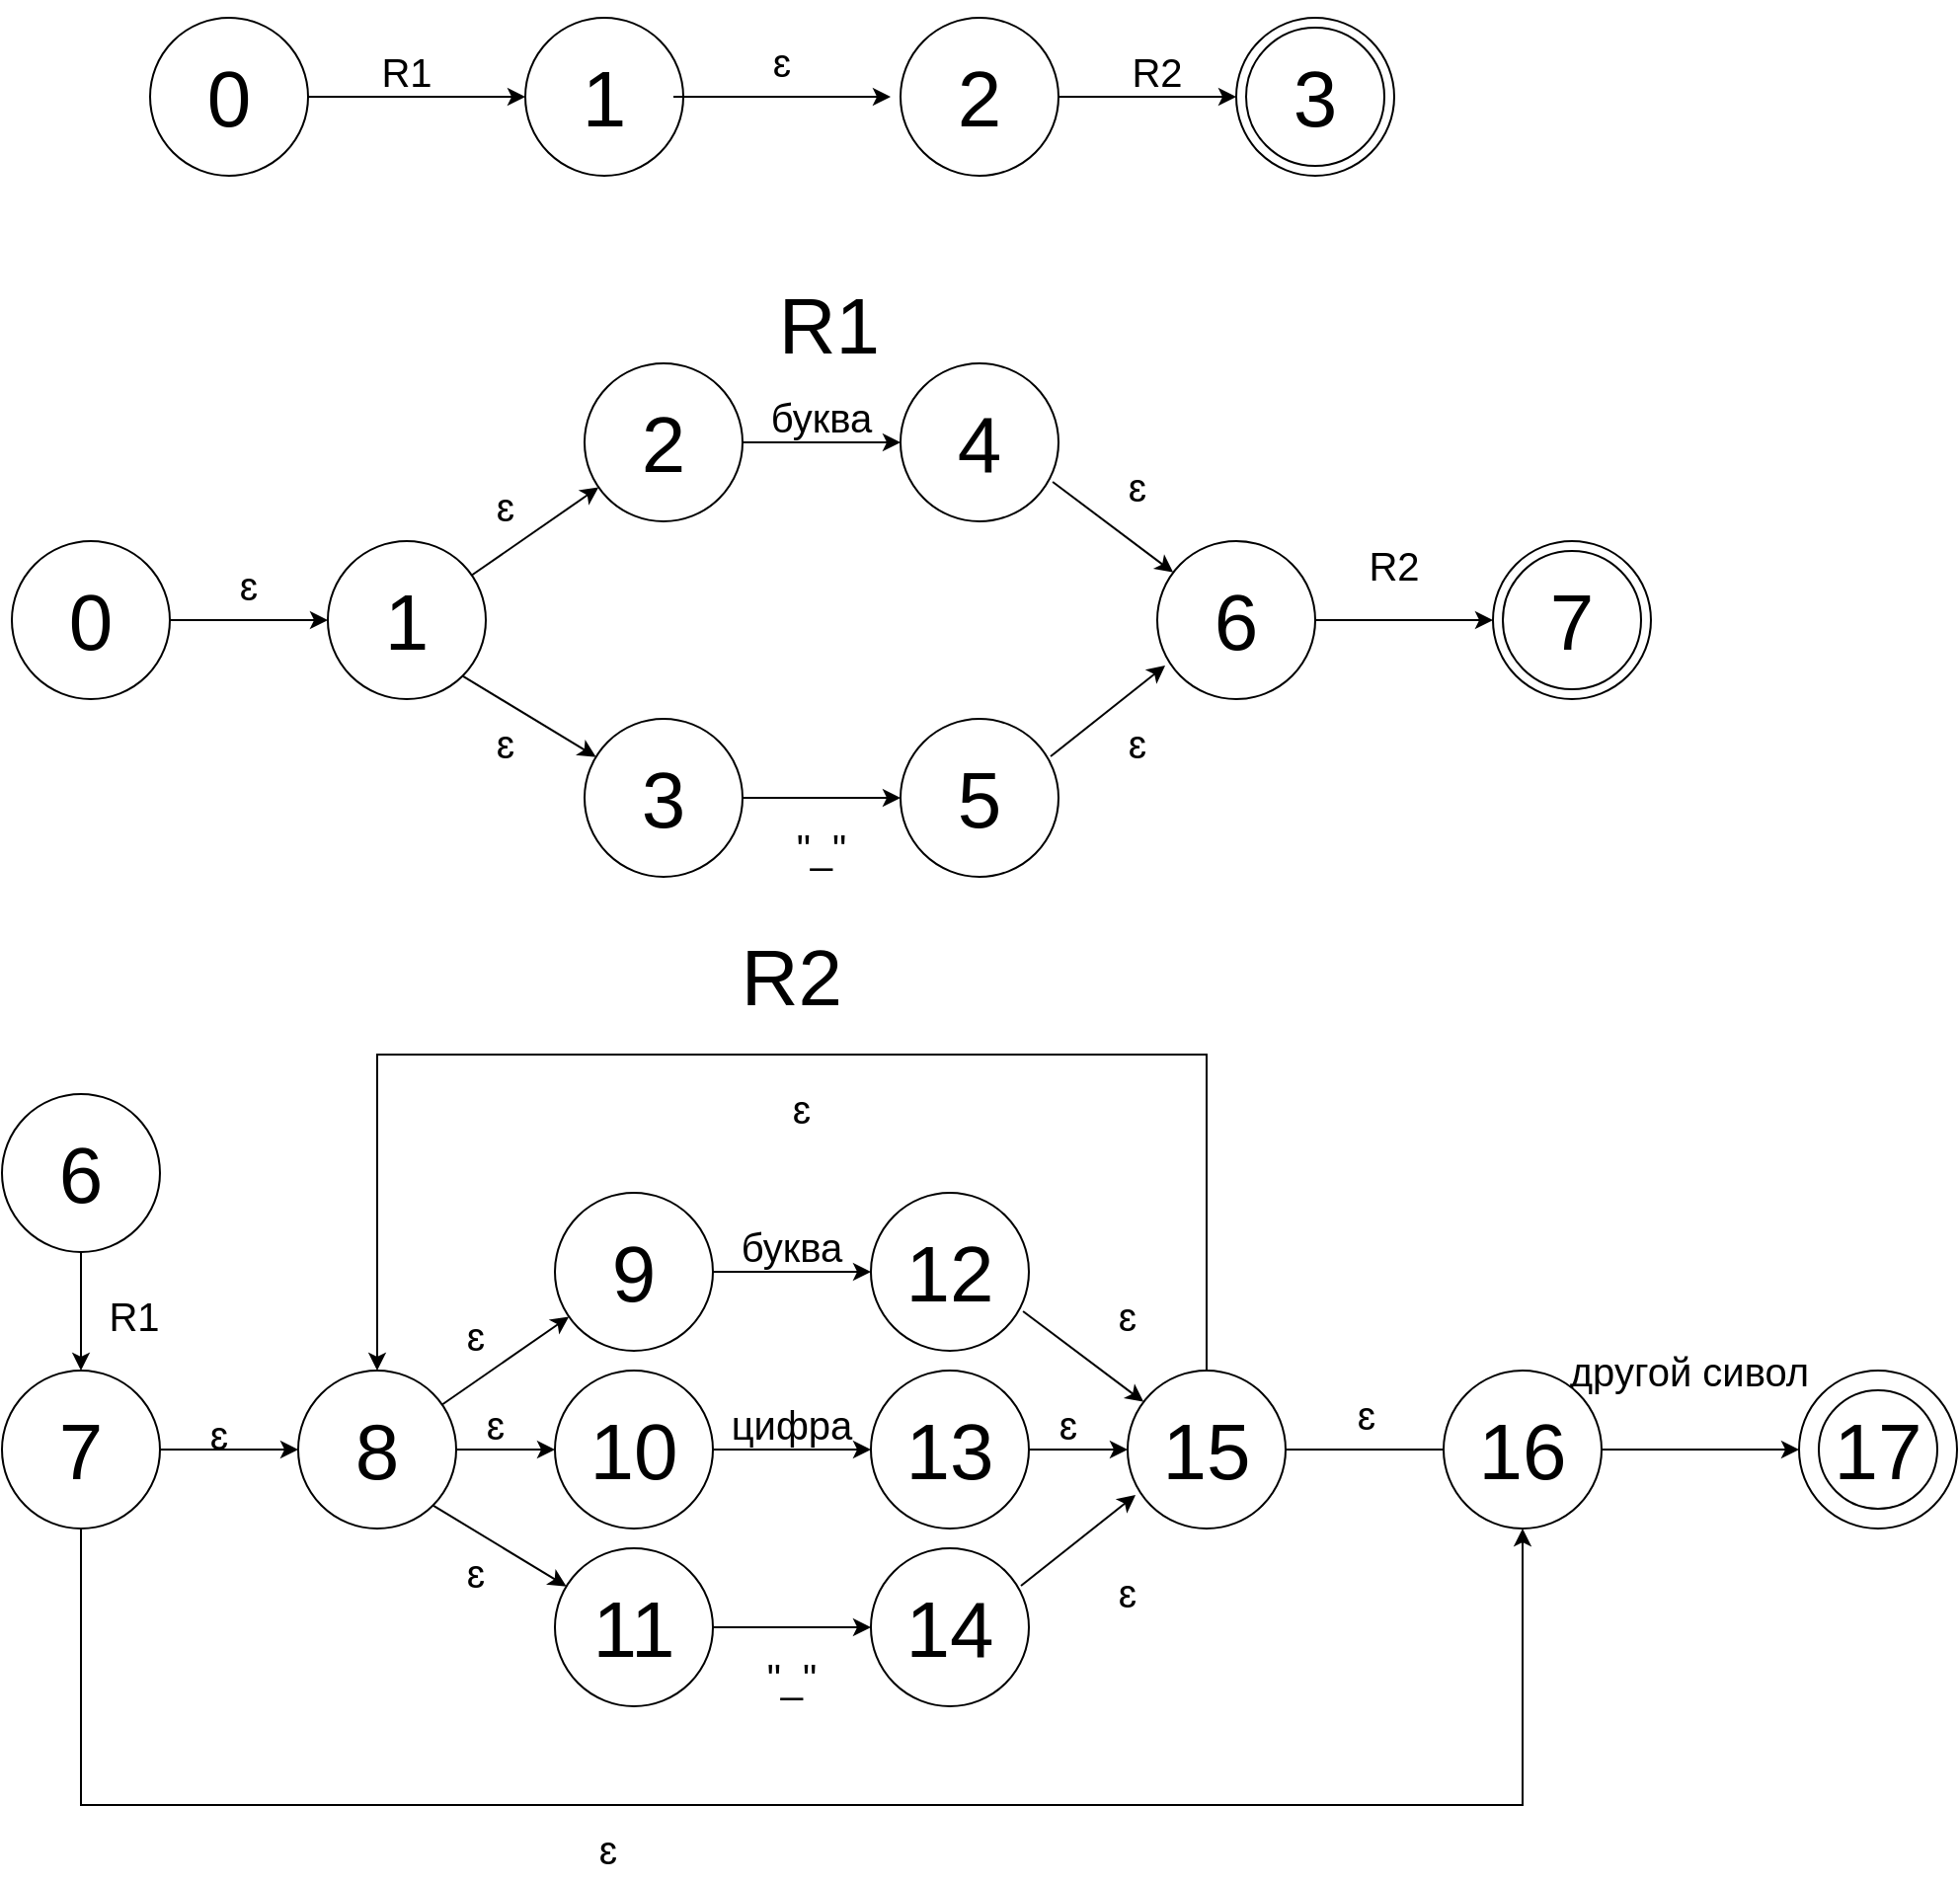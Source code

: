 <mxfile version="18.0.6" type="device"><diagram id="KgT0N1qcPu_V04SN5gNL" name="Страница 1"><mxGraphModel dx="2582" dy="1322" grid="1" gridSize="10" guides="1" tooltips="1" connect="1" arrows="1" fold="1" page="1" pageScale="1" pageWidth="827" pageHeight="1169" math="0" shadow="0"><root><mxCell id="0"/><mxCell id="1" parent="0"/><mxCell id="k6dQH78wEECNO75B4QdM-12" value="&lt;font style=&quot;font-size: 20px;&quot;&gt;ɛ&lt;/font&gt;" style="text;html=1;strokeColor=none;fillColor=none;align=center;verticalAlign=middle;whiteSpace=wrap;rounded=0;fontSize=40;" vertex="1" parent="1"><mxGeometry x="360" y="390" width="60" height="30" as="geometry"/></mxCell><mxCell id="k6dQH78wEECNO75B4QdM-13" value="0" style="ellipse;whiteSpace=wrap;html=1;aspect=fixed;hachureGap=4;fontSize=40;" vertex="1" parent="1"><mxGeometry x="70" y="390" width="80" height="80" as="geometry"/></mxCell><mxCell id="k6dQH78wEECNO75B4QdM-14" value="2" style="ellipse;whiteSpace=wrap;html=1;aspect=fixed;hachureGap=4;fontSize=40;" vertex="1" parent="1"><mxGeometry x="450" y="390" width="80" height="80" as="geometry"/></mxCell><mxCell id="k6dQH78wEECNO75B4QdM-15" value="F" style="ellipse;whiteSpace=wrap;html=1;aspect=fixed;hachureGap=4;" vertex="1" parent="1"><mxGeometry x="620" y="390" width="80" height="80" as="geometry"/></mxCell><mxCell id="k6dQH78wEECNO75B4QdM-16" value="3" style="ellipse;whiteSpace=wrap;html=1;aspect=fixed;hachureGap=4;fontSize=40;" vertex="1" parent="1"><mxGeometry x="625" y="395" width="70" height="70" as="geometry"/></mxCell><mxCell id="k6dQH78wEECNO75B4QdM-17" value="1" style="ellipse;whiteSpace=wrap;html=1;aspect=fixed;hachureGap=4;fontSize=40;" vertex="1" parent="1"><mxGeometry x="260" y="390" width="80" height="80" as="geometry"/></mxCell><mxCell id="k6dQH78wEECNO75B4QdM-18" style="edgeStyle=orthogonalEdgeStyle;rounded=0;orthogonalLoop=1;jettySize=auto;html=1;fontSize=40;" edge="1" parent="1" source="k6dQH78wEECNO75B4QdM-13" target="k6dQH78wEECNO75B4QdM-17"><mxGeometry relative="1" as="geometry"><mxPoint x="280" y="220" as="sourcePoint"/><mxPoint x="360" y="220" as="targetPoint"/><Array as="points"><mxPoint x="260" y="440"/><mxPoint x="260" y="440"/></Array></mxGeometry></mxCell><mxCell id="k6dQH78wEECNO75B4QdM-19" style="edgeStyle=orthogonalEdgeStyle;rounded=0;orthogonalLoop=1;jettySize=auto;html=1;fontSize=40;" edge="1" parent="1"><mxGeometry relative="1" as="geometry"><mxPoint x="335" y="430" as="sourcePoint"/><mxPoint x="445" y="430" as="targetPoint"/><Array as="points"><mxPoint x="445" y="430"/></Array></mxGeometry></mxCell><mxCell id="k6dQH78wEECNO75B4QdM-20" value="&lt;span style=&quot;font-size: 20px;&quot;&gt;R1&lt;/span&gt;&lt;span style=&quot;color: rgba(0, 0, 0, 0); font-family: monospace; font-size: 0px; text-align: start;&quot;&gt;%3CmxGraphModel%3E%3Croot%3E%3CmxCell%20id%3D%220%22%2F%3E%3CmxCell%20id%3D%221%22%20parent%3D%220%22%2F%3E%3CmxCell%20id%3D%222%22%20value%3D%22%26lt%3Bfont%20style%3D%26quot%3Bfont-size%3A%2020px%3B%26quot%3B%26gt%3B%C9%9B%26lt%3B%2Ffont%26gt%3B%22%20style%3D%22text%3Bhtml%3D1%3BstrokeColor%3Dnone%3BfillColor%3Dnone%3Balign%3Dcenter%3BverticalAlign%3Dmiddle%3BwhiteSpace%3Dwrap%3Brounded%3D0%3BfontSize%3D40%3B%22%20vertex%3D%221%22%20parent%3D%221%22%3E%3CmxGeometry%20x%3D%2260%22%20y%3D%22240%22%20width%3D%2260%22%20height%3D%2230%22%20as%3D%22geometry%22%2F%3E%3C%2FmxCell%3E%3C%2Froot%3E%3C%2FmxGraphModel%3E&lt;/span&gt;&lt;span style=&quot;color: rgba(0, 0, 0, 0); font-family: monospace; font-size: 0px; text-align: start;&quot;&gt;%3CmxGraphModel%3E%3Croot%3E%3CmxCell%20id%3D%220%22%2F%3E%3CmxCell%20id%3D%221%22%20parent%3D%220%22%2F%3E%3CmxCell%20id%3D%222%22%20value%3D%22%26lt%3Bfont%20style%3D%26quot%3Bfont-size%3A%2020px%3B%26quot%3B%26gt%3B%C9%9B%26lt%3B%2Ffont%26gt%3B%22%20style%3D%22text%3Bhtml%3D1%3BstrokeColor%3Dnone%3BfillColor%3Dnone%3Balign%3Dcenter%3BverticalAlign%3Dmiddle%3BwhiteSpace%3Dwrap%3Brounded%3D0%3BfontSize%3D40%3B%22%20vertex%3D%221%22%20parent%3D%221%22%3E%3CmxGeometry%20x%3D%2260%22%20y%3D%22240%22%20width%3D%2260%22%20height%3D%2230%22%20as%3D%22geometry%22%2F%3E%3C%2FmxCell%3E%3C%2Froot%3E%3C%2FmxGraphModel%3E&lt;/span&gt;" style="text;html=1;strokeColor=none;fillColor=none;align=center;verticalAlign=middle;whiteSpace=wrap;rounded=0;fontSize=40;" vertex="1" parent="1"><mxGeometry x="170" y="395" width="60" height="30" as="geometry"/></mxCell><mxCell id="k6dQH78wEECNO75B4QdM-21" value="&lt;span style=&quot;font-size: 20px;&quot;&gt;R2&lt;/span&gt;" style="text;html=1;strokeColor=none;fillColor=none;align=center;verticalAlign=middle;whiteSpace=wrap;rounded=0;fontSize=40;" vertex="1" parent="1"><mxGeometry x="550" y="395" width="60" height="30" as="geometry"/></mxCell><mxCell id="k6dQH78wEECNO75B4QdM-22" style="edgeStyle=orthogonalEdgeStyle;rounded=0;orthogonalLoop=1;jettySize=auto;html=1;fontSize=40;exitX=1;exitY=0.5;exitDx=0;exitDy=0;entryX=0;entryY=0.5;entryDx=0;entryDy=0;" edge="1" parent="1" source="k6dQH78wEECNO75B4QdM-14" target="k6dQH78wEECNO75B4QdM-15"><mxGeometry relative="1" as="geometry"><mxPoint x="345" y="440" as="sourcePoint"/><mxPoint x="455" y="440" as="targetPoint"/><Array as="points"><mxPoint x="570" y="430"/><mxPoint x="570" y="430"/></Array></mxGeometry></mxCell><mxCell id="k6dQH78wEECNO75B4QdM-24" value="&lt;font style=&quot;font-size: 40px;&quot;&gt;1&lt;/font&gt;" style="ellipse;whiteSpace=wrap;html=1;aspect=fixed;" vertex="1" parent="1"><mxGeometry x="160" y="655" width="80" height="80" as="geometry"/></mxCell><mxCell id="k6dQH78wEECNO75B4QdM-25" style="edgeStyle=orthogonalEdgeStyle;rounded=0;orthogonalLoop=1;jettySize=auto;html=1;fontSize=40;" edge="1" parent="1" source="k6dQH78wEECNO75B4QdM-26" target="k6dQH78wEECNO75B4QdM-30"><mxGeometry relative="1" as="geometry"/></mxCell><mxCell id="k6dQH78wEECNO75B4QdM-26" value="&lt;font style=&quot;font-size: 40px;&quot;&gt;3&lt;/font&gt;" style="ellipse;whiteSpace=wrap;html=1;aspect=fixed;" vertex="1" parent="1"><mxGeometry x="290" y="745" width="80" height="80" as="geometry"/></mxCell><mxCell id="k6dQH78wEECNO75B4QdM-27" style="edgeStyle=orthogonalEdgeStyle;rounded=0;orthogonalLoop=1;jettySize=auto;html=1;fontSize=40;" edge="1" parent="1" source="k6dQH78wEECNO75B4QdM-28" target="k6dQH78wEECNO75B4QdM-29"><mxGeometry relative="1" as="geometry"/></mxCell><mxCell id="k6dQH78wEECNO75B4QdM-28" value="&lt;font style=&quot;font-size: 40px;&quot;&gt;2&lt;/font&gt;" style="ellipse;whiteSpace=wrap;html=1;aspect=fixed;" vertex="1" parent="1"><mxGeometry x="290" y="565" width="80" height="80" as="geometry"/></mxCell><mxCell id="k6dQH78wEECNO75B4QdM-29" value="&lt;font style=&quot;font-size: 40px;&quot;&gt;4&lt;/font&gt;" style="ellipse;whiteSpace=wrap;html=1;aspect=fixed;" vertex="1" parent="1"><mxGeometry x="450" y="565" width="80" height="80" as="geometry"/></mxCell><mxCell id="k6dQH78wEECNO75B4QdM-30" value="&lt;font style=&quot;font-size: 40px;&quot;&gt;5&lt;/font&gt;" style="ellipse;whiteSpace=wrap;html=1;aspect=fixed;" vertex="1" parent="1"><mxGeometry x="450" y="745" width="80" height="80" as="geometry"/></mxCell><mxCell id="k6dQH78wEECNO75B4QdM-31" value="" style="endArrow=classic;html=1;rounded=0;fontSize=40;" edge="1" parent="1" source="k6dQH78wEECNO75B4QdM-24" target="k6dQH78wEECNO75B4QdM-28"><mxGeometry width="50" height="50" relative="1" as="geometry"><mxPoint x="230" y="675" as="sourcePoint"/><mxPoint x="280" y="625" as="targetPoint"/></mxGeometry></mxCell><mxCell id="k6dQH78wEECNO75B4QdM-32" value="" style="endArrow=classic;html=1;rounded=0;fontSize=40;exitX=1;exitY=1;exitDx=0;exitDy=0;" edge="1" parent="1" source="k6dQH78wEECNO75B4QdM-24" target="k6dQH78wEECNO75B4QdM-26"><mxGeometry width="50" height="50" relative="1" as="geometry"><mxPoint x="242.912" y="682.267" as="sourcePoint"/><mxPoint x="307.112" y="637.768" as="targetPoint"/></mxGeometry></mxCell><mxCell id="k6dQH78wEECNO75B4QdM-33" value="&lt;font style=&quot;font-size: 20px;&quot;&gt;буква&lt;/font&gt;" style="text;html=1;strokeColor=none;fillColor=none;align=center;verticalAlign=middle;whiteSpace=wrap;rounded=0;fontSize=40;" vertex="1" parent="1"><mxGeometry x="340" y="575" width="140" height="20" as="geometry"/></mxCell><mxCell id="k6dQH78wEECNO75B4QdM-34" value="&quot;_&quot;" style="text;html=1;strokeColor=none;fillColor=none;align=center;verticalAlign=middle;whiteSpace=wrap;rounded=0;fontSize=20;" vertex="1" parent="1"><mxGeometry x="350" y="795" width="120" height="30" as="geometry"/></mxCell><mxCell id="k6dQH78wEECNO75B4QdM-35" style="edgeStyle=orthogonalEdgeStyle;rounded=0;orthogonalLoop=1;jettySize=auto;html=1;fontSize=40;" edge="1" parent="1" source="k6dQH78wEECNO75B4QdM-36" target="k6dQH78wEECNO75B4QdM-24"><mxGeometry relative="1" as="geometry"/></mxCell><mxCell id="k6dQH78wEECNO75B4QdM-36" value="&lt;font style=&quot;font-size: 40px;&quot;&gt;0&lt;/font&gt;" style="ellipse;whiteSpace=wrap;html=1;aspect=fixed;" vertex="1" parent="1"><mxGeometry y="655" width="80" height="80" as="geometry"/></mxCell><mxCell id="k6dQH78wEECNO75B4QdM-37" value="&lt;font style=&quot;font-size: 20px;&quot;&gt;ɛ&lt;/font&gt;" style="text;html=1;strokeColor=none;fillColor=none;align=center;verticalAlign=middle;whiteSpace=wrap;rounded=0;fontSize=40;" vertex="1" parent="1"><mxGeometry x="220" y="615" width="60" height="30" as="geometry"/></mxCell><mxCell id="k6dQH78wEECNO75B4QdM-38" value="&lt;font style=&quot;font-size: 20px;&quot;&gt;ɛ&lt;/font&gt;" style="text;html=1;strokeColor=none;fillColor=none;align=center;verticalAlign=middle;whiteSpace=wrap;rounded=0;fontSize=40;" vertex="1" parent="1"><mxGeometry x="220" y="735" width="60" height="30" as="geometry"/></mxCell><mxCell id="k6dQH78wEECNO75B4QdM-39" value="&lt;font style=&quot;font-size: 20px;&quot;&gt;ɛ&lt;/font&gt;" style="text;html=1;strokeColor=none;fillColor=none;align=center;verticalAlign=middle;whiteSpace=wrap;rounded=0;fontSize=40;" vertex="1" parent="1"><mxGeometry x="90" y="655" width="60" height="30" as="geometry"/></mxCell><mxCell id="k6dQH78wEECNO75B4QdM-40" value="&lt;font style=&quot;font-size: 40px;&quot;&gt;6&lt;/font&gt;" style="ellipse;whiteSpace=wrap;html=1;aspect=fixed;" vertex="1" parent="1"><mxGeometry x="580" y="655" width="80" height="80" as="geometry"/></mxCell><mxCell id="k6dQH78wEECNO75B4QdM-41" value="" style="endArrow=classic;html=1;rounded=0;fontSize=40;exitX=0.963;exitY=0.75;exitDx=0;exitDy=0;exitPerimeter=0;" edge="1" parent="1" source="k6dQH78wEECNO75B4QdM-29" target="k6dQH78wEECNO75B4QdM-40"><mxGeometry width="50" height="50" relative="1" as="geometry"><mxPoint x="242.912" y="682.267" as="sourcePoint"/><mxPoint x="307.112" y="637.768" as="targetPoint"/></mxGeometry></mxCell><mxCell id="k6dQH78wEECNO75B4QdM-42" value="" style="endArrow=classic;html=1;rounded=0;fontSize=40;exitX=0.95;exitY=0.238;exitDx=0;exitDy=0;exitPerimeter=0;entryX=0.05;entryY=0.788;entryDx=0;entryDy=0;entryPerimeter=0;" edge="1" parent="1" source="k6dQH78wEECNO75B4QdM-30" target="k6dQH78wEECNO75B4QdM-40"><mxGeometry width="50" height="50" relative="1" as="geometry"><mxPoint x="537.04" y="635" as="sourcePoint"/><mxPoint x="598.167" y="680.779" as="targetPoint"/></mxGeometry></mxCell><mxCell id="k6dQH78wEECNO75B4QdM-43" value="&lt;font style=&quot;font-size: 20px;&quot;&gt;ɛ&lt;/font&gt;" style="text;html=1;strokeColor=none;fillColor=none;align=center;verticalAlign=middle;whiteSpace=wrap;rounded=0;fontSize=40;" vertex="1" parent="1"><mxGeometry x="540" y="605" width="60" height="30" as="geometry"/></mxCell><mxCell id="k6dQH78wEECNO75B4QdM-44" value="&lt;font style=&quot;font-size: 20px;&quot;&gt;ɛ&lt;/font&gt;" style="text;html=1;strokeColor=none;fillColor=none;align=center;verticalAlign=middle;whiteSpace=wrap;rounded=0;fontSize=40;" vertex="1" parent="1"><mxGeometry x="540" y="735" width="60" height="30" as="geometry"/></mxCell><mxCell id="k6dQH78wEECNO75B4QdM-45" value="e" style="ellipse;whiteSpace=wrap;html=1;aspect=fixed;hachureGap=4;" vertex="1" parent="1"><mxGeometry x="750" y="655" width="80" height="80" as="geometry"/></mxCell><mxCell id="k6dQH78wEECNO75B4QdM-47" value="7" style="ellipse;whiteSpace=wrap;html=1;aspect=fixed;hachureGap=4;fontSize=40;" vertex="1" parent="1"><mxGeometry x="755" y="660" width="70" height="70" as="geometry"/></mxCell><mxCell id="k6dQH78wEECNO75B4QdM-48" value="&lt;span style=&quot;font-size: 20px;&quot;&gt;R2&lt;/span&gt;" style="text;html=1;strokeColor=none;fillColor=none;align=center;verticalAlign=middle;whiteSpace=wrap;rounded=0;fontSize=40;" vertex="1" parent="1"><mxGeometry x="670" y="645" width="60" height="30" as="geometry"/></mxCell><mxCell id="k6dQH78wEECNO75B4QdM-49" value="" style="endArrow=classic;html=1;rounded=0;fontSize=40;exitX=1;exitY=0.5;exitDx=0;exitDy=0;entryX=0;entryY=0.5;entryDx=0;entryDy=0;" edge="1" parent="1" source="k6dQH78wEECNO75B4QdM-40" target="k6dQH78wEECNO75B4QdM-45"><mxGeometry width="50" height="50" relative="1" as="geometry"><mxPoint x="537.04" y="635" as="sourcePoint"/><mxPoint x="598.104" y="680.862" as="targetPoint"/></mxGeometry></mxCell><mxCell id="k6dQH78wEECNO75B4QdM-50" style="edgeStyle=orthogonalEdgeStyle;rounded=0;orthogonalLoop=1;jettySize=auto;html=1;fontSize=20;" edge="1" parent="1" source="k6dQH78wEECNO75B4QdM-52"><mxGeometry relative="1" as="geometry"><mxPoint x="145" y="1115.0" as="targetPoint"/></mxGeometry></mxCell><mxCell id="k6dQH78wEECNO75B4QdM-51" style="edgeStyle=orthogonalEdgeStyle;rounded=0;orthogonalLoop=1;jettySize=auto;html=1;entryX=0.5;entryY=1;entryDx=0;entryDy=0;fontSize=40;" edge="1" parent="1" source="k6dQH78wEECNO75B4QdM-52" target="k6dQH78wEECNO75B4QdM-87"><mxGeometry relative="1" as="geometry"><Array as="points"><mxPoint x="35" y="1295"/><mxPoint x="765" y="1295"/></Array></mxGeometry></mxCell><mxCell id="k6dQH78wEECNO75B4QdM-52" value="&lt;font style=&quot;font-size: 40px;&quot;&gt;7&lt;/font&gt;" style="ellipse;whiteSpace=wrap;html=1;aspect=fixed;" vertex="1" parent="1"><mxGeometry x="-5" y="1075" width="80" height="80" as="geometry"/></mxCell><mxCell id="k6dQH78wEECNO75B4QdM-53" style="edgeStyle=orthogonalEdgeStyle;rounded=0;orthogonalLoop=1;jettySize=auto;html=1;fontSize=20;" edge="1" parent="1" source="k6dQH78wEECNO75B4QdM-54" target="k6dQH78wEECNO75B4QdM-76"><mxGeometry relative="1" as="geometry"/></mxCell><mxCell id="k6dQH78wEECNO75B4QdM-54" value="&lt;font style=&quot;font-size: 40px;&quot;&gt;8&lt;/font&gt;" style="ellipse;whiteSpace=wrap;html=1;aspect=fixed;" vertex="1" parent="1"><mxGeometry x="145" y="1075" width="80" height="80" as="geometry"/></mxCell><mxCell id="k6dQH78wEECNO75B4QdM-55" style="edgeStyle=orthogonalEdgeStyle;rounded=0;orthogonalLoop=1;jettySize=auto;html=1;fontSize=40;" edge="1" parent="1" source="k6dQH78wEECNO75B4QdM-56" target="k6dQH78wEECNO75B4QdM-60"><mxGeometry relative="1" as="geometry"/></mxCell><mxCell id="k6dQH78wEECNO75B4QdM-56" value="&lt;font style=&quot;font-size: 40px;&quot;&gt;11&lt;/font&gt;" style="ellipse;whiteSpace=wrap;html=1;aspect=fixed;" vertex="1" parent="1"><mxGeometry x="275" y="1165" width="80" height="80" as="geometry"/></mxCell><mxCell id="k6dQH78wEECNO75B4QdM-57" style="edgeStyle=orthogonalEdgeStyle;rounded=0;orthogonalLoop=1;jettySize=auto;html=1;fontSize=40;" edge="1" parent="1" source="k6dQH78wEECNO75B4QdM-58" target="k6dQH78wEECNO75B4QdM-59"><mxGeometry relative="1" as="geometry"/></mxCell><mxCell id="k6dQH78wEECNO75B4QdM-58" value="&lt;font style=&quot;font-size: 40px;&quot;&gt;9&lt;/font&gt;" style="ellipse;whiteSpace=wrap;html=1;aspect=fixed;" vertex="1" parent="1"><mxGeometry x="275" y="985" width="80" height="80" as="geometry"/></mxCell><mxCell id="k6dQH78wEECNO75B4QdM-59" value="&lt;font style=&quot;font-size: 40px;&quot;&gt;12&lt;/font&gt;" style="ellipse;whiteSpace=wrap;html=1;aspect=fixed;" vertex="1" parent="1"><mxGeometry x="435" y="985" width="80" height="80" as="geometry"/></mxCell><mxCell id="k6dQH78wEECNO75B4QdM-60" value="&lt;font style=&quot;font-size: 40px;&quot;&gt;14&lt;/font&gt;" style="ellipse;whiteSpace=wrap;html=1;aspect=fixed;" vertex="1" parent="1"><mxGeometry x="435" y="1165" width="80" height="80" as="geometry"/></mxCell><mxCell id="k6dQH78wEECNO75B4QdM-61" value="" style="endArrow=classic;html=1;rounded=0;fontSize=40;" edge="1" parent="1" target="k6dQH78wEECNO75B4QdM-58"><mxGeometry width="50" height="50" relative="1" as="geometry"><mxPoint x="217.912" y="1092.267" as="sourcePoint"/><mxPoint x="265" y="1045" as="targetPoint"/></mxGeometry></mxCell><mxCell id="k6dQH78wEECNO75B4QdM-62" value="" style="endArrow=classic;html=1;rounded=0;fontSize=40;exitX=1;exitY=1;exitDx=0;exitDy=0;" edge="1" parent="1" target="k6dQH78wEECNO75B4QdM-56"><mxGeometry width="50" height="50" relative="1" as="geometry"><mxPoint x="213.284" y="1143.284" as="sourcePoint"/><mxPoint x="292.112" y="1057.768" as="targetPoint"/></mxGeometry></mxCell><mxCell id="k6dQH78wEECNO75B4QdM-63" value="&lt;font style=&quot;font-size: 20px;&quot;&gt;буква&lt;/font&gt;" style="text;html=1;strokeColor=none;fillColor=none;align=center;verticalAlign=middle;whiteSpace=wrap;rounded=0;fontSize=40;" vertex="1" parent="1"><mxGeometry x="325" y="995" width="140" height="20" as="geometry"/></mxCell><mxCell id="k6dQH78wEECNO75B4QdM-64" value="&quot;_&quot;" style="text;html=1;strokeColor=none;fillColor=none;align=center;verticalAlign=middle;whiteSpace=wrap;rounded=0;fontSize=20;" vertex="1" parent="1"><mxGeometry x="335" y="1215" width="120" height="30" as="geometry"/></mxCell><mxCell id="k6dQH78wEECNO75B4QdM-65" value="&lt;font style=&quot;font-size: 20px;&quot;&gt;ɛ&lt;/font&gt;" style="text;html=1;strokeColor=none;fillColor=none;align=center;verticalAlign=middle;whiteSpace=wrap;rounded=0;fontSize=40;" vertex="1" parent="1"><mxGeometry x="205" y="1035" width="60" height="30" as="geometry"/></mxCell><mxCell id="k6dQH78wEECNO75B4QdM-66" value="&lt;font style=&quot;font-size: 20px;&quot;&gt;ɛ&lt;/font&gt;" style="text;html=1;strokeColor=none;fillColor=none;align=center;verticalAlign=middle;whiteSpace=wrap;rounded=0;fontSize=40;" vertex="1" parent="1"><mxGeometry x="205" y="1155" width="60" height="30" as="geometry"/></mxCell><mxCell id="k6dQH78wEECNO75B4QdM-67" style="edgeStyle=orthogonalEdgeStyle;rounded=0;orthogonalLoop=1;jettySize=auto;html=1;fontSize=40;entryX=0;entryY=0.5;entryDx=0;entryDy=0;startArrow=none;" edge="1" parent="1" source="k6dQH78wEECNO75B4QdM-87" target="k6dQH78wEECNO75B4QdM-82"><mxGeometry relative="1" as="geometry"><mxPoint x="725" y="1115" as="targetPoint"/></mxGeometry></mxCell><mxCell id="k6dQH78wEECNO75B4QdM-68" style="edgeStyle=orthogonalEdgeStyle;rounded=0;orthogonalLoop=1;jettySize=auto;html=1;fontSize=40;" edge="1" parent="1" source="k6dQH78wEECNO75B4QdM-69" target="k6dQH78wEECNO75B4QdM-54"><mxGeometry relative="1" as="geometry"><Array as="points"><mxPoint x="605" y="915"/><mxPoint x="185" y="915"/></Array></mxGeometry></mxCell><mxCell id="k6dQH78wEECNO75B4QdM-69" value="&lt;font style=&quot;font-size: 40px;&quot;&gt;15&lt;/font&gt;" style="ellipse;whiteSpace=wrap;html=1;aspect=fixed;" vertex="1" parent="1"><mxGeometry x="565" y="1075" width="80" height="80" as="geometry"/></mxCell><mxCell id="k6dQH78wEECNO75B4QdM-70" value="" style="endArrow=classic;html=1;rounded=0;fontSize=40;exitX=0.963;exitY=0.75;exitDx=0;exitDy=0;exitPerimeter=0;" edge="1" parent="1" source="k6dQH78wEECNO75B4QdM-59" target="k6dQH78wEECNO75B4QdM-69"><mxGeometry width="50" height="50" relative="1" as="geometry"><mxPoint x="227.912" y="1102.267" as="sourcePoint"/><mxPoint x="292.112" y="1057.768" as="targetPoint"/></mxGeometry></mxCell><mxCell id="k6dQH78wEECNO75B4QdM-71" value="" style="endArrow=classic;html=1;rounded=0;fontSize=40;exitX=0.95;exitY=0.238;exitDx=0;exitDy=0;exitPerimeter=0;entryX=0.05;entryY=0.788;entryDx=0;entryDy=0;entryPerimeter=0;" edge="1" parent="1" source="k6dQH78wEECNO75B4QdM-60" target="k6dQH78wEECNO75B4QdM-69"><mxGeometry width="50" height="50" relative="1" as="geometry"><mxPoint x="522.04" y="1055" as="sourcePoint"/><mxPoint x="583.167" y="1100.779" as="targetPoint"/></mxGeometry></mxCell><mxCell id="k6dQH78wEECNO75B4QdM-72" value="&lt;font style=&quot;font-size: 20px;&quot;&gt;ɛ&lt;/font&gt;" style="text;html=1;strokeColor=none;fillColor=none;align=center;verticalAlign=middle;whiteSpace=wrap;rounded=0;fontSize=40;" vertex="1" parent="1"><mxGeometry x="75" y="1085" width="60" height="30" as="geometry"/></mxCell><mxCell id="k6dQH78wEECNO75B4QdM-73" value="&lt;font style=&quot;font-size: 20px;&quot;&gt;ɛ&lt;/font&gt;" style="text;html=1;strokeColor=none;fillColor=none;align=center;verticalAlign=middle;whiteSpace=wrap;rounded=0;fontSize=40;" vertex="1" parent="1"><mxGeometry x="535" y="1025" width="60" height="30" as="geometry"/></mxCell><mxCell id="k6dQH78wEECNO75B4QdM-74" value="&lt;font style=&quot;font-size: 20px;&quot;&gt;ɛ&lt;/font&gt;" style="text;html=1;strokeColor=none;fillColor=none;align=center;verticalAlign=middle;whiteSpace=wrap;rounded=0;fontSize=40;" vertex="1" parent="1"><mxGeometry x="535" y="1165" width="60" height="30" as="geometry"/></mxCell><mxCell id="k6dQH78wEECNO75B4QdM-75" style="edgeStyle=orthogonalEdgeStyle;rounded=0;orthogonalLoop=1;jettySize=auto;html=1;fontSize=20;" edge="1" parent="1" source="k6dQH78wEECNO75B4QdM-76" target="k6dQH78wEECNO75B4QdM-78"><mxGeometry relative="1" as="geometry"/></mxCell><mxCell id="k6dQH78wEECNO75B4QdM-76" value="&lt;font style=&quot;font-size: 40px;&quot;&gt;10&lt;/font&gt;" style="ellipse;whiteSpace=wrap;html=1;aspect=fixed;" vertex="1" parent="1"><mxGeometry x="275" y="1075" width="80" height="80" as="geometry"/></mxCell><mxCell id="k6dQH78wEECNO75B4QdM-77" style="edgeStyle=orthogonalEdgeStyle;rounded=0;orthogonalLoop=1;jettySize=auto;html=1;fontSize=20;" edge="1" parent="1" source="k6dQH78wEECNO75B4QdM-78" target="k6dQH78wEECNO75B4QdM-69"><mxGeometry relative="1" as="geometry"/></mxCell><mxCell id="k6dQH78wEECNO75B4QdM-78" value="&lt;font style=&quot;font-size: 40px;&quot;&gt;13&lt;/font&gt;" style="ellipse;whiteSpace=wrap;html=1;aspect=fixed;" vertex="1" parent="1"><mxGeometry x="435" y="1075" width="80" height="80" as="geometry"/></mxCell><mxCell id="k6dQH78wEECNO75B4QdM-79" value="&lt;font style=&quot;font-size: 20px;&quot;&gt;ɛ&lt;/font&gt;" style="text;html=1;strokeColor=none;fillColor=none;align=center;verticalAlign=middle;whiteSpace=wrap;rounded=0;fontSize=40;" vertex="1" parent="1"><mxGeometry x="505" y="1080" width="60" height="30" as="geometry"/></mxCell><mxCell id="k6dQH78wEECNO75B4QdM-80" value="&lt;font style=&quot;font-size: 20px;&quot;&gt;ɛ&lt;/font&gt;" style="text;html=1;strokeColor=none;fillColor=none;align=center;verticalAlign=middle;whiteSpace=wrap;rounded=0;fontSize=40;" vertex="1" parent="1"><mxGeometry x="215" y="1080" width="60" height="30" as="geometry"/></mxCell><mxCell id="k6dQH78wEECNO75B4QdM-81" value="&lt;font style=&quot;font-size: 20px;&quot;&gt;цифра&lt;/font&gt;" style="text;html=1;strokeColor=none;fillColor=none;align=center;verticalAlign=middle;whiteSpace=wrap;rounded=0;fontSize=40;" vertex="1" parent="1"><mxGeometry x="325" y="1085" width="140" height="20" as="geometry"/></mxCell><mxCell id="k6dQH78wEECNO75B4QdM-82" value="" style="ellipse;whiteSpace=wrap;html=1;aspect=fixed;" vertex="1" parent="1"><mxGeometry x="905" y="1075" width="80" height="80" as="geometry"/></mxCell><mxCell id="k6dQH78wEECNO75B4QdM-83" value="&lt;font style=&quot;font-size: 40px;&quot;&gt;17&lt;/font&gt;" style="ellipse;whiteSpace=wrap;html=1;aspect=fixed;" vertex="1" parent="1"><mxGeometry x="915" y="1085" width="60" height="60" as="geometry"/></mxCell><mxCell id="k6dQH78wEECNO75B4QdM-84" value="&lt;font style=&quot;font-size: 20px;&quot;&gt;ɛ&lt;/font&gt;" style="text;html=1;strokeColor=none;fillColor=none;align=center;verticalAlign=middle;whiteSpace=wrap;rounded=0;fontSize=40;" vertex="1" parent="1"><mxGeometry x="272" y="1295" width="60" height="30" as="geometry"/></mxCell><mxCell id="k6dQH78wEECNO75B4QdM-85" value="&lt;font style=&quot;font-size: 20px;&quot;&gt;ɛ&lt;/font&gt;" style="text;html=1;strokeColor=none;fillColor=none;align=center;verticalAlign=middle;whiteSpace=wrap;rounded=0;fontSize=40;" vertex="1" parent="1"><mxGeometry x="370" y="920" width="60" height="30" as="geometry"/></mxCell><mxCell id="k6dQH78wEECNO75B4QdM-86" value="&lt;font style=&quot;font-size: 20px;&quot;&gt;другой сивол&lt;/font&gt;" style="text;html=1;strokeColor=none;fillColor=none;align=center;verticalAlign=middle;whiteSpace=wrap;rounded=0;fontSize=40;" vertex="1" parent="1"><mxGeometry x="755" y="1055" width="189" height="25" as="geometry"/></mxCell><mxCell id="k6dQH78wEECNO75B4QdM-87" value="&lt;font style=&quot;font-size: 40px;&quot;&gt;16&lt;/font&gt;" style="ellipse;whiteSpace=wrap;html=1;aspect=fixed;" vertex="1" parent="1"><mxGeometry x="725" y="1075" width="80" height="80" as="geometry"/></mxCell><mxCell id="k6dQH78wEECNO75B4QdM-88" value="" style="edgeStyle=orthogonalEdgeStyle;rounded=0;orthogonalLoop=1;jettySize=auto;html=1;fontSize=40;entryX=0;entryY=0.5;entryDx=0;entryDy=0;endArrow=none;" edge="1" parent="1" source="k6dQH78wEECNO75B4QdM-69" target="k6dQH78wEECNO75B4QdM-87"><mxGeometry relative="1" as="geometry"><mxPoint x="905" y="1115" as="targetPoint"/><mxPoint x="645" y="1115" as="sourcePoint"/></mxGeometry></mxCell><mxCell id="k6dQH78wEECNO75B4QdM-89" value="&lt;font style=&quot;font-size: 20px;&quot;&gt;ɛ&lt;/font&gt;" style="text;html=1;strokeColor=none;fillColor=none;align=center;verticalAlign=middle;whiteSpace=wrap;rounded=0;fontSize=40;" vertex="1" parent="1"><mxGeometry x="656" y="1075" width="60" height="30" as="geometry"/></mxCell><mxCell id="k6dQH78wEECNO75B4QdM-91" value="&lt;font style=&quot;font-size: 40px;&quot;&gt;6&lt;/font&gt;" style="ellipse;whiteSpace=wrap;html=1;aspect=fixed;" vertex="1" parent="1"><mxGeometry x="-5" y="935" width="80" height="80" as="geometry"/></mxCell><mxCell id="k6dQH78wEECNO75B4QdM-92" value="" style="endArrow=classic;html=1;rounded=0;fontSize=40;exitX=0.5;exitY=1;exitDx=0;exitDy=0;" edge="1" parent="1" source="k6dQH78wEECNO75B4QdM-91" target="k6dQH78wEECNO75B4QdM-52"><mxGeometry width="50" height="50" relative="1" as="geometry"><mxPoint x="-205" y="1145" as="sourcePoint"/><mxPoint x="-115" y="1145" as="targetPoint"/></mxGeometry></mxCell><mxCell id="k6dQH78wEECNO75B4QdM-93" value="&lt;span style=&quot;font-size: 20px;&quot;&gt;R1&lt;/span&gt;&lt;span style=&quot;color: rgba(0, 0, 0, 0); font-family: monospace; font-size: 0px; text-align: start;&quot;&gt;%3CmxGraphModel%3E%3Croot%3E%3CmxCell%20id%3D%220%22%2F%3E%3CmxCell%20id%3D%221%22%20parent%3D%220%22%2F%3E%3CmxCell%20id%3D%222%22%20value%3D%22%26lt%3Bfont%20style%3D%26quot%3Bfont-size%3A%2020px%3B%26quot%3B%26gt%3B%C9%9B%26lt%3B%2Ffont%26gt%3B%22%20style%3D%22text%3Bhtml%3D1%3BstrokeColor%3Dnone%3BfillColor%3Dnone%3Balign%3Dcenter%3BverticalAlign%3Dmiddle%3BwhiteSpace%3Dwrap%3Brounded%3D0%3BfontSize%3D40%3B%22%20vertex%3D%221%22%20parent%3D%221%22%3E%3CmxGeometry%20x%3D%2260%22%20y%3D%22240%22%20width%3D%2260%22%20height%3D%2230%22%20as%3D%22geometry%22%2F%3E%3C%2FmxCell%3E%3C%2Froot%3E%3C%2FmxGraphModel%3E&lt;/span&gt;&lt;span style=&quot;color: rgba(0, 0, 0, 0); font-family: monospace; font-size: 0px; text-align: start;&quot;&gt;%3CmxGraphModel%3E%3Croot%3E%3CmxCell%20id%3D%220%22%2F%3E%3CmxCell%20id%3D%221%22%20parent%3D%220%22%2F%3E%3CmxCell%20id%3D%222%22%20value%3D%22%26lt%3Bfont%20style%3D%26quot%3Bfont-size%3A%2020px%3B%26quot%3B%26gt%3B%C9%9B%26lt%3B%2Ffont%26gt%3B%22%20style%3D%22text%3Bhtml%3D1%3BstrokeColor%3Dnone%3BfillColor%3Dnone%3Balign%3Dcenter%3BverticalAlign%3Dmiddle%3BwhiteSpace%3Dwrap%3Brounded%3D0%3BfontSize%3D40%3B%22%20vertex%3D%221%22%20parent%3D%221%22%3E%3CmxGeometry%20x%3D%2260%22%20y%3D%22240%22%20width%3D%2260%22%20height%3D%2230%22%20as%3D%22geometry%22%2F%3E%3C%2FmxCell%3E%3C%2Froot%3E%3C%2FmxGraphModel%3E&lt;/span&gt;" style="text;html=1;strokeColor=none;fillColor=none;align=center;verticalAlign=middle;whiteSpace=wrap;rounded=0;fontSize=40;" vertex="1" parent="1"><mxGeometry x="32" y="1025" width="60" height="30" as="geometry"/></mxCell><mxCell id="k6dQH78wEECNO75B4QdM-94" value="R1" style="text;html=1;strokeColor=none;fillColor=none;align=center;verticalAlign=middle;whiteSpace=wrap;rounded=0;fontSize=40;" vertex="1" parent="1"><mxGeometry x="344" y="530" width="140" height="30" as="geometry"/></mxCell><mxCell id="k6dQH78wEECNO75B4QdM-95" value="R2" style="text;html=1;strokeColor=none;fillColor=none;align=center;verticalAlign=middle;whiteSpace=wrap;rounded=0;fontSize=40;" vertex="1" parent="1"><mxGeometry x="325" y="860" width="140" height="30" as="geometry"/></mxCell></root></mxGraphModel></diagram></mxfile>